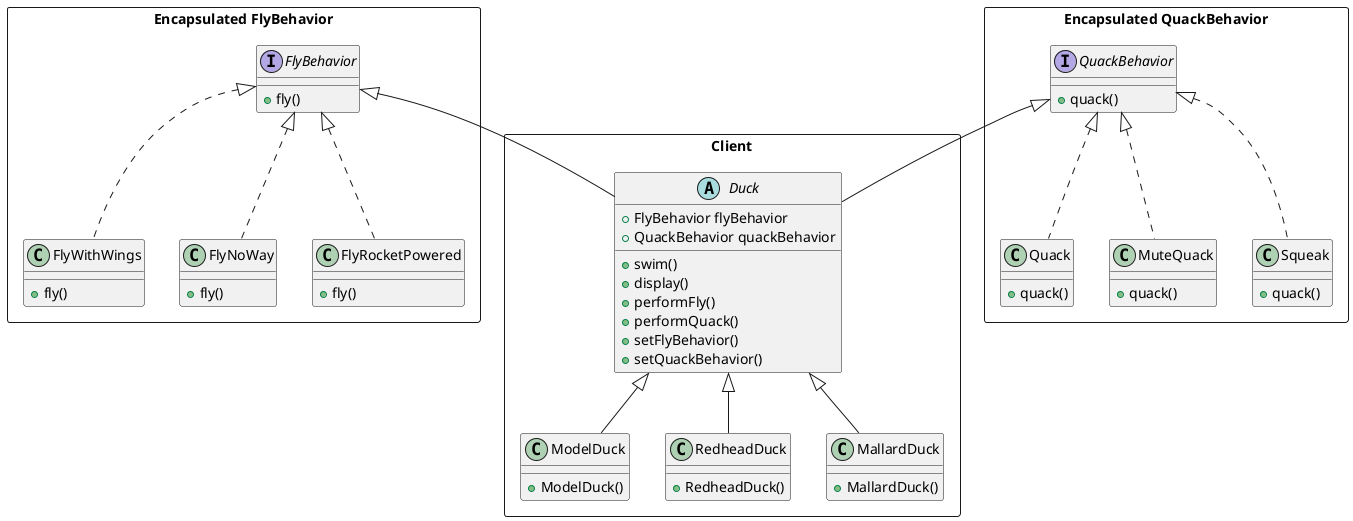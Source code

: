 ﻿@startuml
package Client <<Rectangle>>{
    abstract class Duck {
        + FlyBehavior flyBehavior
        + QuackBehavior quackBehavior
        + swim()
        + display()
        + performFly()
        + performQuack()
        + setFlyBehavior()
        + setQuackBehavior()
    }
    class ModelDuck {
        + ModelDuck()
    }
    class RedheadDuck {
        + RedheadDuck()
    }
    class MallardDuck {
        + MallardDuck()
    }
}

package "Encapsulated FlyBehavior" <<Rectangle>>{
    interface FlyBehavior {
        + fly()
    }

    class FlyWithWings {
        + fly()
    }
    class FlyNoWay {
        + fly()
    }
    class FlyRocketPowered {
        + fly()
    }
}

package "Encapsulated QuackBehavior" <<Rectangle>>{
    interface QuackBehavior {
        + quack()
    }
    class Quack {
        + quack()
    }
    class MuteQuack {
        + quack()
    }
    class Squeak {
        + quack()
    }
}

Duck  <|-- MallardDuck
Duck  <|-- RedheadDuck
Duck  <|-- ModelDuck

FlyBehavior <|.. FlyWithWings
FlyBehavior <|.. FlyNoWay
FlyBehavior <|.. FlyRocketPowered

QuackBehavior <|.. Quack
QuackBehavior <|.. MuteQuack
QuackBehavior <|.. Squeak

QuackBehavior  <|-- Duck
FlyBehavior  <|-- Duck

@enduml